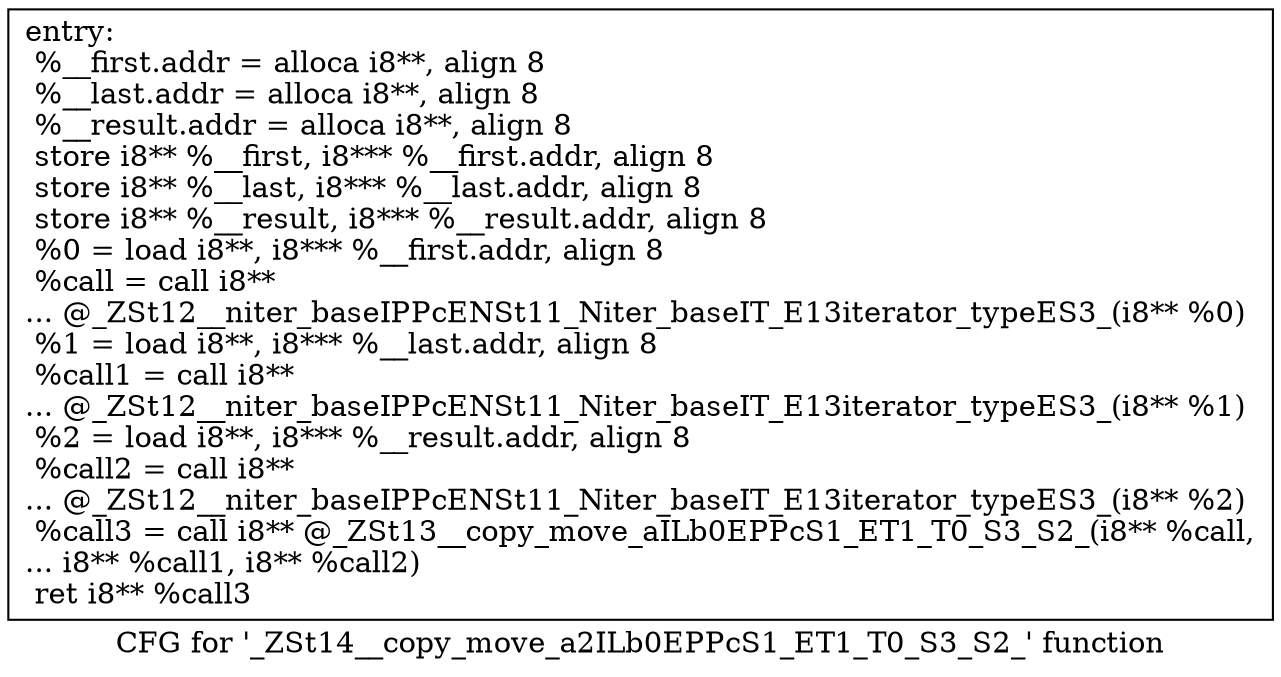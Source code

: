 digraph "CFG for '_ZSt14__copy_move_a2ILb0EPPcS1_ET1_T0_S3_S2_' function" {
	label="CFG for '_ZSt14__copy_move_a2ILb0EPPcS1_ET1_T0_S3_S2_' function";

	Node0x6b7cfe0 [shape=record,label="{entry:\l  %__first.addr = alloca i8**, align 8\l  %__last.addr = alloca i8**, align 8\l  %__result.addr = alloca i8**, align 8\l  store i8** %__first, i8*** %__first.addr, align 8\l  store i8** %__last, i8*** %__last.addr, align 8\l  store i8** %__result, i8*** %__result.addr, align 8\l  %0 = load i8**, i8*** %__first.addr, align 8\l  %call = call i8**\l... @_ZSt12__niter_baseIPPcENSt11_Niter_baseIT_E13iterator_typeES3_(i8** %0)\l  %1 = load i8**, i8*** %__last.addr, align 8\l  %call1 = call i8**\l... @_ZSt12__niter_baseIPPcENSt11_Niter_baseIT_E13iterator_typeES3_(i8** %1)\l  %2 = load i8**, i8*** %__result.addr, align 8\l  %call2 = call i8**\l... @_ZSt12__niter_baseIPPcENSt11_Niter_baseIT_E13iterator_typeES3_(i8** %2)\l  %call3 = call i8** @_ZSt13__copy_move_aILb0EPPcS1_ET1_T0_S3_S2_(i8** %call,\l... i8** %call1, i8** %call2)\l  ret i8** %call3\l}"];
}
